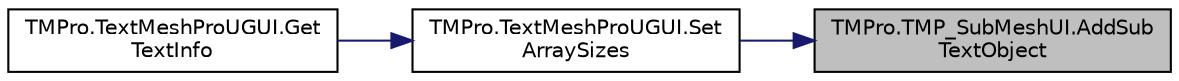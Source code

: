 digraph "TMPro.TMP_SubMeshUI.AddSubTextObject"
{
 // LATEX_PDF_SIZE
  edge [fontname="Helvetica",fontsize="10",labelfontname="Helvetica",labelfontsize="10"];
  node [fontname="Helvetica",fontsize="10",shape=record];
  rankdir="RL";
  Node1 [label="TMPro.TMP_SubMeshUI.AddSub\lTextObject",height=0.2,width=0.4,color="black", fillcolor="grey75", style="filled", fontcolor="black",tooltip="Function to add a new sub text object."];
  Node1 -> Node2 [dir="back",color="midnightblue",fontsize="10",style="solid",fontname="Helvetica"];
  Node2 [label="TMPro.TextMeshProUGUI.Set\lArraySizes",height=0.2,width=0.4,color="black", fillcolor="white", style="filled",URL="$class_t_m_pro_1_1_text_mesh_pro_u_g_u_i.html#a21f9430d070d5e79f87c6b62d41c571d",tooltip="Method used to determine the number of visible characters and required buffer allocations."];
  Node2 -> Node3 [dir="back",color="midnightblue",fontsize="10",style="solid",fontname="Helvetica"];
  Node3 [label="TMPro.TextMeshProUGUI.Get\lTextInfo",height=0.2,width=0.4,color="black", fillcolor="white", style="filled",URL="$class_t_m_pro_1_1_text_mesh_pro_u_g_u_i.html#a8232388d078ad69a9ea241fa15bd2fab",tooltip="Function used to evaluate the length of a text string."];
}
